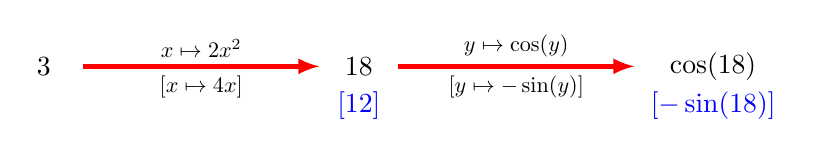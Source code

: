 \begin{tikzpicture}

 \node at (0,0) {$3$};
 \node at (4,0) {$18$};
\node[blue] at (4,-0.5) {$[12]$};
\node at (8.5,0) {$\cos(18)$};
\node[blue] at (8.5,-0.5) {$[-\sin(18)]$};
 \draw[->,>=latex,ultra thick,red] (0.5,0) -- ++(3,0) node[midway,above,black,scale=0.8]{$x \mapsto 2x^2$} 
node[midway,below,black,scale=0.8]{$[x \mapsto 4x]$};
 \draw[->,>=latex,ultra thick,red] (4.5,0) -- ++(3,0) node[midway,above,black,scale=0.8]{$y \mapsto \cos(y)$} 
node[midway,below,black,scale=0.8]{$[y \mapsto -\sin(y)]$};

\end{tikzpicture}